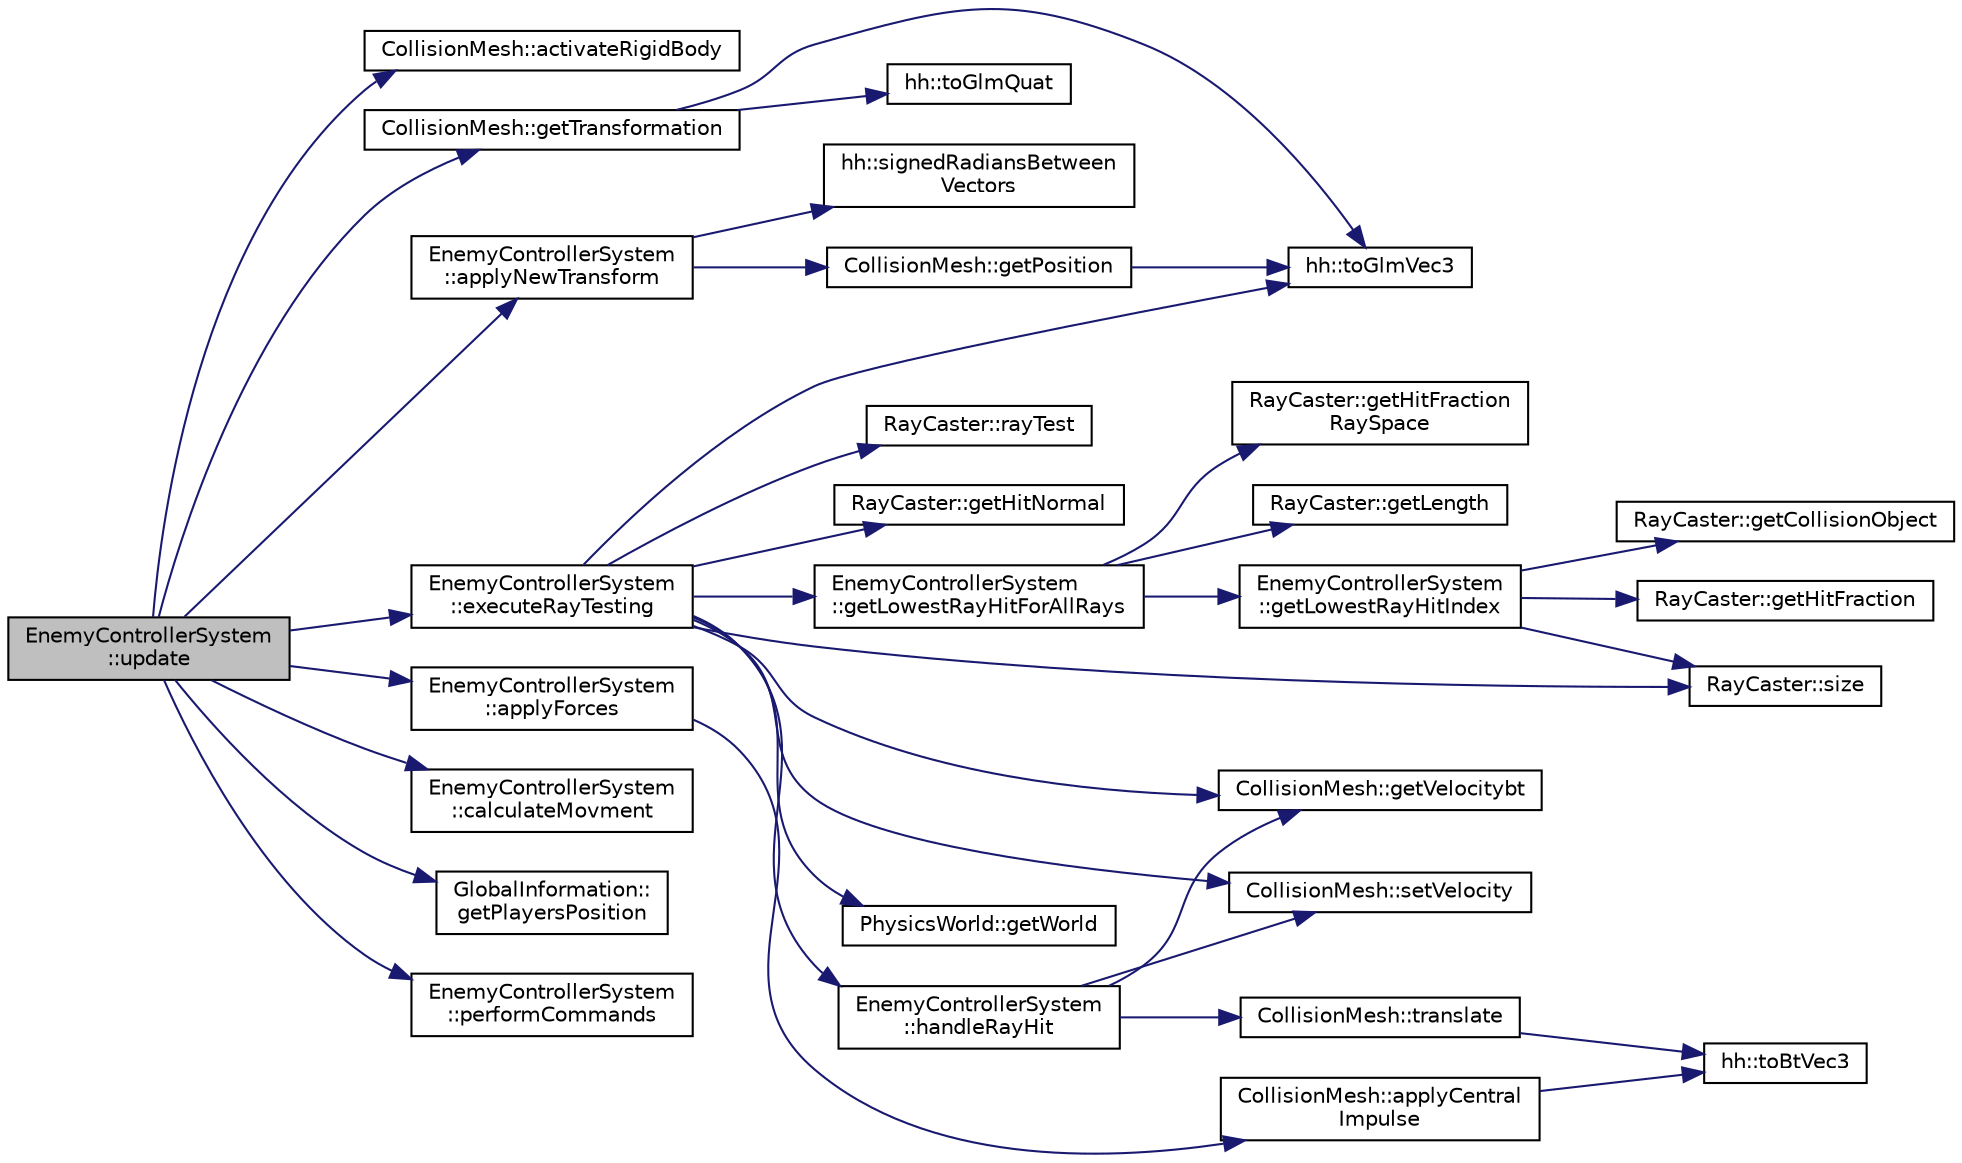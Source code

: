 digraph "EnemyControllerSystem::update"
{
 // INTERACTIVE_SVG=YES
 // LATEX_PDF_SIZE
  edge [fontname="Helvetica",fontsize="10",labelfontname="Helvetica",labelfontsize="10"];
  node [fontname="Helvetica",fontsize="10",shape=record];
  rankdir="LR";
  Node1 [label="EnemyControllerSystem\l::update",height=0.2,width=0.4,color="black", fillcolor="grey75", style="filled", fontcolor="black",tooltip=" "];
  Node1 -> Node2 [color="midnightblue",fontsize="10",style="solid",fontname="Helvetica"];
  Node2 [label="CollisionMesh::activateRigidBody",height=0.2,width=0.4,color="black", fillcolor="white", style="filled",URL="$d4/daa/class_collision_mesh.html#a5aeedef000c931bc1af02c107ef23c59",tooltip=" "];
  Node1 -> Node3 [color="midnightblue",fontsize="10",style="solid",fontname="Helvetica"];
  Node3 [label="EnemyControllerSystem\l::applyForces",height=0.2,width=0.4,color="black", fillcolor="white", style="filled",URL="$da/d3f/class_enemy_controller_system.html#a58e6668793c7bc6ff830ba407047c540",tooltip=" "];
  Node3 -> Node4 [color="midnightblue",fontsize="10",style="solid",fontname="Helvetica"];
  Node4 [label="CollisionMesh::applyCentral\lImpulse",height=0.2,width=0.4,color="black", fillcolor="white", style="filled",URL="$d4/daa/class_collision_mesh.html#a7d1dde3a566093848fdd3e75278655ec",tooltip=" "];
  Node4 -> Node5 [color="midnightblue",fontsize="10",style="solid",fontname="Helvetica"];
  Node5 [label="hh::toBtVec3",height=0.2,width=0.4,color="black", fillcolor="white", style="filled",URL="$d7/dd1/namespacehh.html#aa0102ec32d9d665ebdda89fa4c03c5b6",tooltip=" "];
  Node1 -> Node6 [color="midnightblue",fontsize="10",style="solid",fontname="Helvetica"];
  Node6 [label="EnemyControllerSystem\l::applyNewTransform",height=0.2,width=0.4,color="black", fillcolor="white", style="filled",URL="$da/d3f/class_enemy_controller_system.html#a0f9e26ee8264c2f916c83a329609c099",tooltip=" "];
  Node6 -> Node7 [color="midnightblue",fontsize="10",style="solid",fontname="Helvetica"];
  Node7 [label="CollisionMesh::getPosition",height=0.2,width=0.4,color="black", fillcolor="white", style="filled",URL="$d4/daa/class_collision_mesh.html#aa9ad0053cdd4fd6e991b343e174e543f",tooltip=" "];
  Node7 -> Node8 [color="midnightblue",fontsize="10",style="solid",fontname="Helvetica"];
  Node8 [label="hh::toGlmVec3",height=0.2,width=0.4,color="black", fillcolor="white", style="filled",URL="$d7/dd1/namespacehh.html#ad5fffa12ef6d4badda8b6db66b21f4fb",tooltip=" "];
  Node6 -> Node9 [color="midnightblue",fontsize="10",style="solid",fontname="Helvetica"];
  Node9 [label="hh::signedRadiansBetween\lVectors",height=0.2,width=0.4,color="black", fillcolor="white", style="filled",URL="$d7/dd1/namespacehh.html#aa744e19f5c464bf275c30a824f81b06e",tooltip=" "];
  Node1 -> Node10 [color="midnightblue",fontsize="10",style="solid",fontname="Helvetica"];
  Node10 [label="EnemyControllerSystem\l::calculateMovment",height=0.2,width=0.4,color="black", fillcolor="white", style="filled",URL="$da/d3f/class_enemy_controller_system.html#a680f913f4384b8879328311f70efe862",tooltip=" "];
  Node1 -> Node11 [color="midnightblue",fontsize="10",style="solid",fontname="Helvetica"];
  Node11 [label="EnemyControllerSystem\l::executeRayTesting",height=0.2,width=0.4,color="black", fillcolor="white", style="filled",URL="$da/d3f/class_enemy_controller_system.html#ae94d4732176c8a2b834f76e7be6fe79d",tooltip=" "];
  Node11 -> Node12 [color="midnightblue",fontsize="10",style="solid",fontname="Helvetica"];
  Node12 [label="RayCaster::getHitNormal",height=0.2,width=0.4,color="black", fillcolor="white", style="filled",URL="$d3/dbc/class_ray_caster.html#ab40a61c642c4bd5e6c6931803c3269eb",tooltip=" "];
  Node11 -> Node13 [color="midnightblue",fontsize="10",style="solid",fontname="Helvetica"];
  Node13 [label="EnemyControllerSystem\l::getLowestRayHitForAllRays",height=0.2,width=0.4,color="black", fillcolor="white", style="filled",URL="$da/d3f/class_enemy_controller_system.html#aea2ed084167d7f1f9ac8926b036217d0",tooltip=" "];
  Node13 -> Node14 [color="midnightblue",fontsize="10",style="solid",fontname="Helvetica"];
  Node14 [label="RayCaster::getHitFraction\lRaySpace",height=0.2,width=0.4,color="black", fillcolor="white", style="filled",URL="$d3/dbc/class_ray_caster.html#a43455e12a824e4945575324cfd7b2709",tooltip=" "];
  Node13 -> Node15 [color="midnightblue",fontsize="10",style="solid",fontname="Helvetica"];
  Node15 [label="RayCaster::getLength",height=0.2,width=0.4,color="black", fillcolor="white", style="filled",URL="$d3/dbc/class_ray_caster.html#a5edbf39fa4e279c529222aa22291f22d",tooltip=" "];
  Node13 -> Node16 [color="midnightblue",fontsize="10",style="solid",fontname="Helvetica"];
  Node16 [label="EnemyControllerSystem\l::getLowestRayHitIndex",height=0.2,width=0.4,color="black", fillcolor="white", style="filled",URL="$da/d3f/class_enemy_controller_system.html#af6b83f414b09fb388f55f5649f0658a1",tooltip=" "];
  Node16 -> Node17 [color="midnightblue",fontsize="10",style="solid",fontname="Helvetica"];
  Node17 [label="RayCaster::getCollisionObject",height=0.2,width=0.4,color="black", fillcolor="white", style="filled",URL="$d3/dbc/class_ray_caster.html#a45c26b33e25a86d40d13ac887c0a78ca",tooltip=" "];
  Node16 -> Node18 [color="midnightblue",fontsize="10",style="solid",fontname="Helvetica"];
  Node18 [label="RayCaster::getHitFraction",height=0.2,width=0.4,color="black", fillcolor="white", style="filled",URL="$d3/dbc/class_ray_caster.html#a65d444adaed1585db97b1c6361d54265",tooltip=" "];
  Node16 -> Node19 [color="midnightblue",fontsize="10",style="solid",fontname="Helvetica"];
  Node19 [label="RayCaster::size",height=0.2,width=0.4,color="black", fillcolor="white", style="filled",URL="$d3/dbc/class_ray_caster.html#a85220b230435f4132f72a1ae9304b632",tooltip=" "];
  Node11 -> Node20 [color="midnightblue",fontsize="10",style="solid",fontname="Helvetica"];
  Node20 [label="CollisionMesh::getVelocitybt",height=0.2,width=0.4,color="black", fillcolor="white", style="filled",URL="$d4/daa/class_collision_mesh.html#ade31943d65b275017a002515e1b2af3c",tooltip=" "];
  Node11 -> Node21 [color="midnightblue",fontsize="10",style="solid",fontname="Helvetica"];
  Node21 [label="PhysicsWorld::getWorld",height=0.2,width=0.4,color="black", fillcolor="white", style="filled",URL="$d5/d44/class_physics_world.html#a61ba42a9ee27640c61acf2e1e85dc78f",tooltip=" "];
  Node11 -> Node22 [color="midnightblue",fontsize="10",style="solid",fontname="Helvetica"];
  Node22 [label="EnemyControllerSystem\l::handleRayHit",height=0.2,width=0.4,color="black", fillcolor="white", style="filled",URL="$da/d3f/class_enemy_controller_system.html#a687331915aabd4381bc5f5433396e12b",tooltip=" "];
  Node22 -> Node20 [color="midnightblue",fontsize="10",style="solid",fontname="Helvetica"];
  Node22 -> Node23 [color="midnightblue",fontsize="10",style="solid",fontname="Helvetica"];
  Node23 [label="CollisionMesh::setVelocity",height=0.2,width=0.4,color="black", fillcolor="white", style="filled",URL="$d4/daa/class_collision_mesh.html#a094cbf7841a6b6badc1e19f048819ebe",tooltip=" "];
  Node22 -> Node24 [color="midnightblue",fontsize="10",style="solid",fontname="Helvetica"];
  Node24 [label="CollisionMesh::translate",height=0.2,width=0.4,color="black", fillcolor="white", style="filled",URL="$d4/daa/class_collision_mesh.html#ae1579dc2df203d65a3ec2a9761748100",tooltip=" "];
  Node24 -> Node5 [color="midnightblue",fontsize="10",style="solid",fontname="Helvetica"];
  Node11 -> Node25 [color="midnightblue",fontsize="10",style="solid",fontname="Helvetica"];
  Node25 [label="RayCaster::rayTest",height=0.2,width=0.4,color="black", fillcolor="white", style="filled",URL="$d3/dbc/class_ray_caster.html#abef1bda7c02b3cb13617706bf18faea9",tooltip=" "];
  Node11 -> Node23 [color="midnightblue",fontsize="10",style="solid",fontname="Helvetica"];
  Node11 -> Node19 [color="midnightblue",fontsize="10",style="solid",fontname="Helvetica"];
  Node11 -> Node8 [color="midnightblue",fontsize="10",style="solid",fontname="Helvetica"];
  Node1 -> Node26 [color="midnightblue",fontsize="10",style="solid",fontname="Helvetica"];
  Node26 [label="GlobalInformation::\lgetPlayersPosition",height=0.2,width=0.4,color="black", fillcolor="white", style="filled",URL="$df/de8/class_global_information.html#a28de2201027f85bab6c94b7dc9dedbb7",tooltip=" "];
  Node1 -> Node27 [color="midnightblue",fontsize="10",style="solid",fontname="Helvetica"];
  Node27 [label="CollisionMesh::getTransformation",height=0.2,width=0.4,color="black", fillcolor="white", style="filled",URL="$d4/daa/class_collision_mesh.html#a532f01d5ef667f723b8e7e9e9ca4e177",tooltip=" "];
  Node27 -> Node28 [color="midnightblue",fontsize="10",style="solid",fontname="Helvetica"];
  Node28 [label="hh::toGlmQuat",height=0.2,width=0.4,color="black", fillcolor="white", style="filled",URL="$d7/dd1/namespacehh.html#ab959ffbb77b52e2f0b42582c23117eb4",tooltip=" "];
  Node27 -> Node8 [color="midnightblue",fontsize="10",style="solid",fontname="Helvetica"];
  Node1 -> Node29 [color="midnightblue",fontsize="10",style="solid",fontname="Helvetica"];
  Node29 [label="EnemyControllerSystem\l::performCommands",height=0.2,width=0.4,color="black", fillcolor="white", style="filled",URL="$da/d3f/class_enemy_controller_system.html#a3d71e1f220d6389bb6d164d809da4b1d",tooltip=" "];
}
